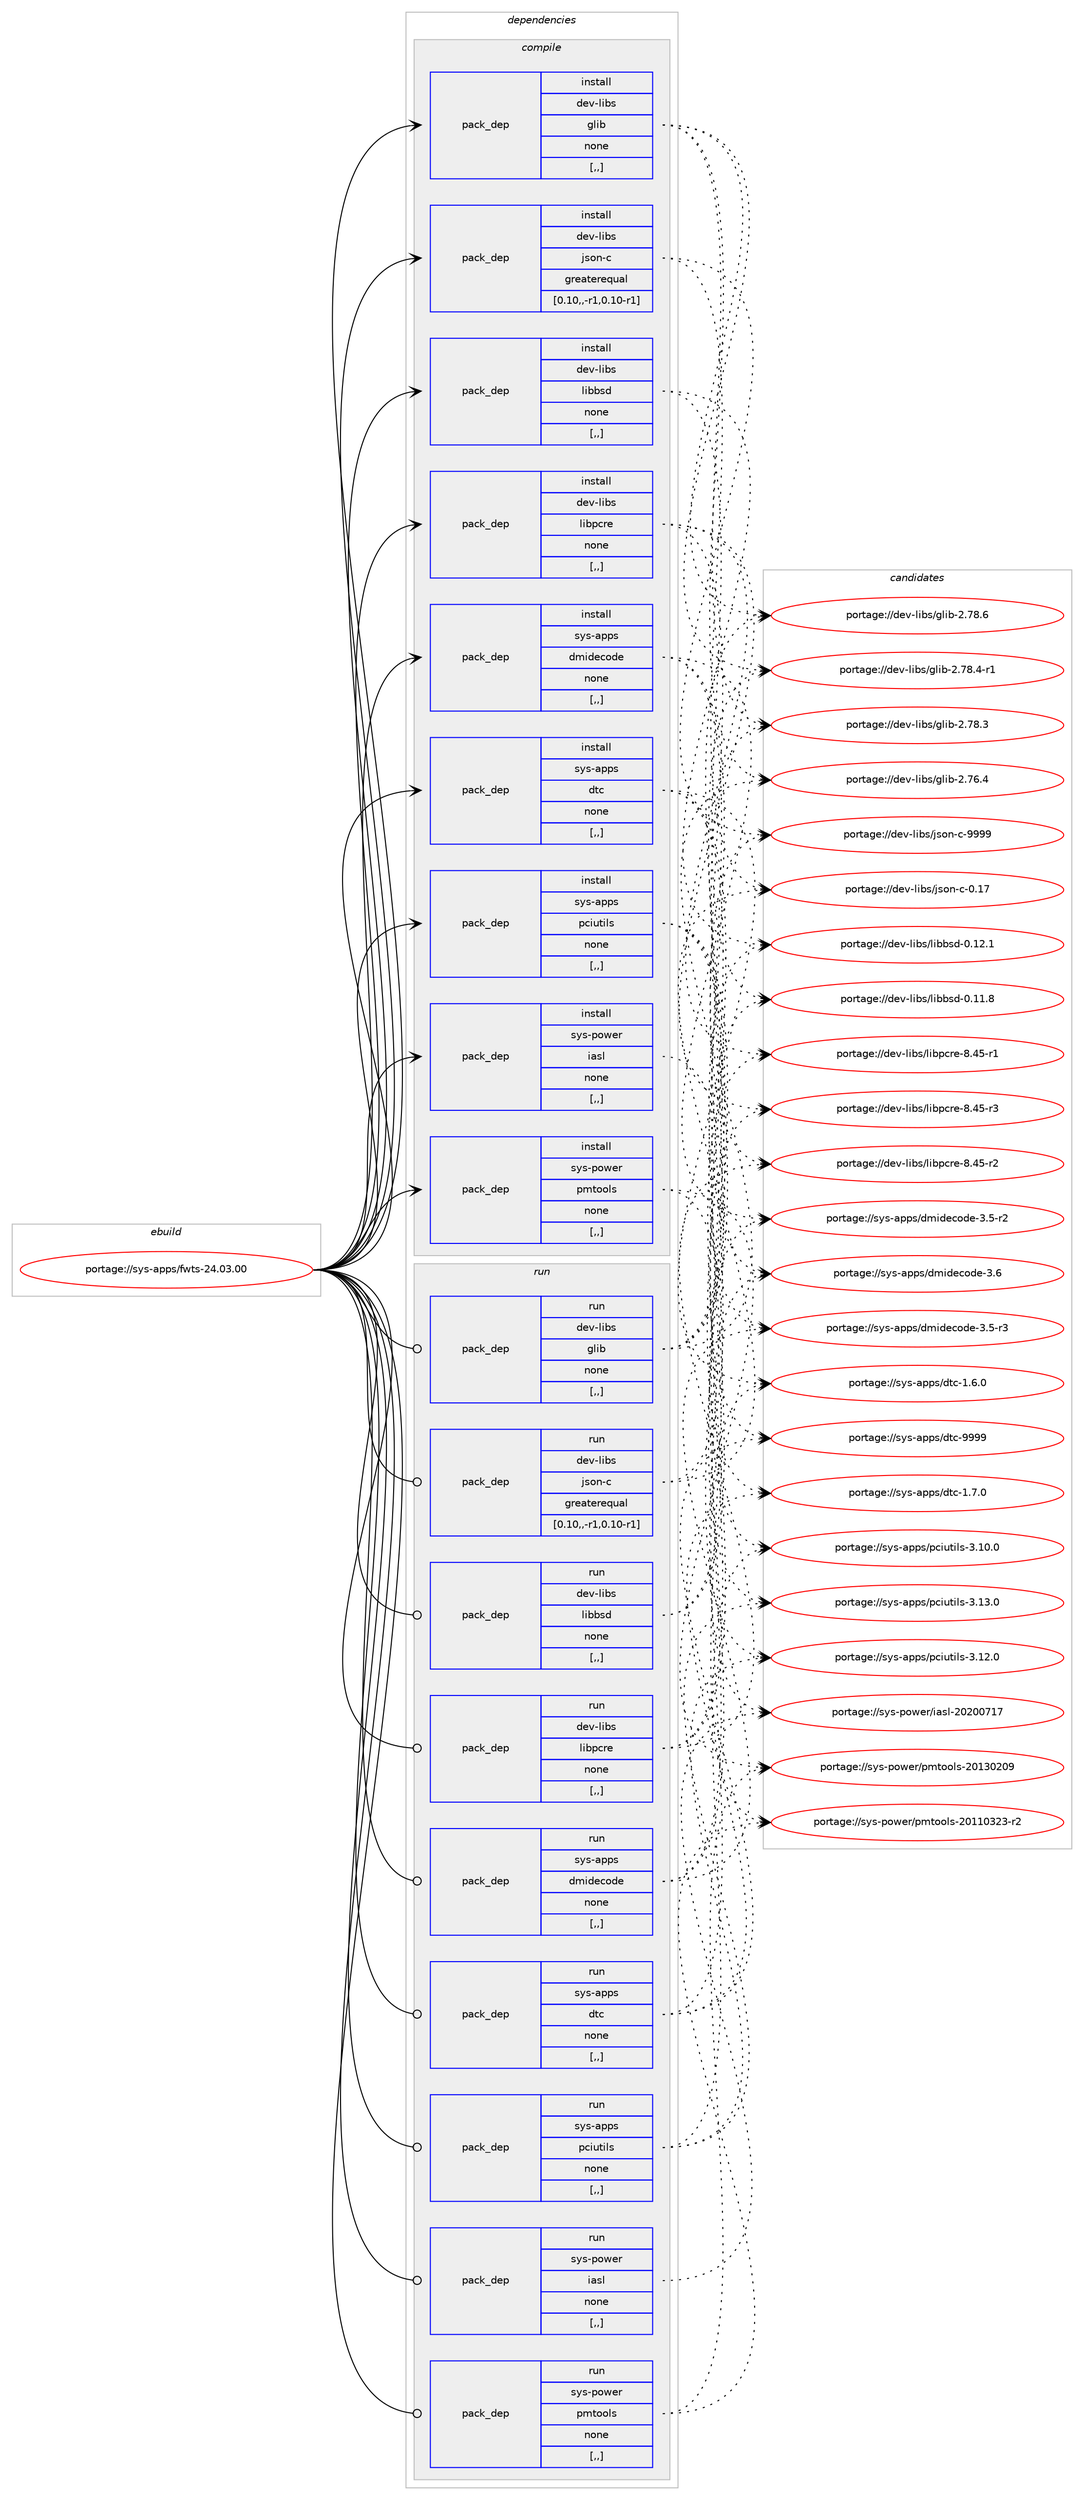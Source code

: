 digraph prolog {

# *************
# Graph options
# *************

newrank=true;
concentrate=true;
compound=true;
graph [rankdir=LR,fontname=Helvetica,fontsize=10,ranksep=1.5];#, ranksep=2.5, nodesep=0.2];
edge  [arrowhead=vee];
node  [fontname=Helvetica,fontsize=10];

# **********
# The ebuild
# **********

subgraph cluster_leftcol {
color=gray;
label=<<i>ebuild</i>>;
id [label="portage://sys-apps/fwts-24.03.00", color=red, width=4, href="../sys-apps/fwts-24.03.00.svg"];
}

# ****************
# The dependencies
# ****************

subgraph cluster_midcol {
color=gray;
label=<<i>dependencies</i>>;
subgraph cluster_compile {
fillcolor="#eeeeee";
style=filled;
label=<<i>compile</i>>;
subgraph pack306190 {
dependency420099 [label=<<TABLE BORDER="0" CELLBORDER="1" CELLSPACING="0" CELLPADDING="4" WIDTH="220"><TR><TD ROWSPAN="6" CELLPADDING="30">pack_dep</TD></TR><TR><TD WIDTH="110">install</TD></TR><TR><TD>dev-libs</TD></TR><TR><TD>glib</TD></TR><TR><TD>none</TD></TR><TR><TD>[,,]</TD></TR></TABLE>>, shape=none, color=blue];
}
id:e -> dependency420099:w [weight=20,style="solid",arrowhead="vee"];
subgraph pack306191 {
dependency420100 [label=<<TABLE BORDER="0" CELLBORDER="1" CELLSPACING="0" CELLPADDING="4" WIDTH="220"><TR><TD ROWSPAN="6" CELLPADDING="30">pack_dep</TD></TR><TR><TD WIDTH="110">install</TD></TR><TR><TD>dev-libs</TD></TR><TR><TD>json-c</TD></TR><TR><TD>greaterequal</TD></TR><TR><TD>[0.10,,-r1,0.10-r1]</TD></TR></TABLE>>, shape=none, color=blue];
}
id:e -> dependency420100:w [weight=20,style="solid",arrowhead="vee"];
subgraph pack306192 {
dependency420101 [label=<<TABLE BORDER="0" CELLBORDER="1" CELLSPACING="0" CELLPADDING="4" WIDTH="220"><TR><TD ROWSPAN="6" CELLPADDING="30">pack_dep</TD></TR><TR><TD WIDTH="110">install</TD></TR><TR><TD>dev-libs</TD></TR><TR><TD>libbsd</TD></TR><TR><TD>none</TD></TR><TR><TD>[,,]</TD></TR></TABLE>>, shape=none, color=blue];
}
id:e -> dependency420101:w [weight=20,style="solid",arrowhead="vee"];
subgraph pack306193 {
dependency420102 [label=<<TABLE BORDER="0" CELLBORDER="1" CELLSPACING="0" CELLPADDING="4" WIDTH="220"><TR><TD ROWSPAN="6" CELLPADDING="30">pack_dep</TD></TR><TR><TD WIDTH="110">install</TD></TR><TR><TD>dev-libs</TD></TR><TR><TD>libpcre</TD></TR><TR><TD>none</TD></TR><TR><TD>[,,]</TD></TR></TABLE>>, shape=none, color=blue];
}
id:e -> dependency420102:w [weight=20,style="solid",arrowhead="vee"];
subgraph pack306194 {
dependency420103 [label=<<TABLE BORDER="0" CELLBORDER="1" CELLSPACING="0" CELLPADDING="4" WIDTH="220"><TR><TD ROWSPAN="6" CELLPADDING="30">pack_dep</TD></TR><TR><TD WIDTH="110">install</TD></TR><TR><TD>sys-apps</TD></TR><TR><TD>dmidecode</TD></TR><TR><TD>none</TD></TR><TR><TD>[,,]</TD></TR></TABLE>>, shape=none, color=blue];
}
id:e -> dependency420103:w [weight=20,style="solid",arrowhead="vee"];
subgraph pack306195 {
dependency420104 [label=<<TABLE BORDER="0" CELLBORDER="1" CELLSPACING="0" CELLPADDING="4" WIDTH="220"><TR><TD ROWSPAN="6" CELLPADDING="30">pack_dep</TD></TR><TR><TD WIDTH="110">install</TD></TR><TR><TD>sys-apps</TD></TR><TR><TD>dtc</TD></TR><TR><TD>none</TD></TR><TR><TD>[,,]</TD></TR></TABLE>>, shape=none, color=blue];
}
id:e -> dependency420104:w [weight=20,style="solid",arrowhead="vee"];
subgraph pack306196 {
dependency420105 [label=<<TABLE BORDER="0" CELLBORDER="1" CELLSPACING="0" CELLPADDING="4" WIDTH="220"><TR><TD ROWSPAN="6" CELLPADDING="30">pack_dep</TD></TR><TR><TD WIDTH="110">install</TD></TR><TR><TD>sys-apps</TD></TR><TR><TD>pciutils</TD></TR><TR><TD>none</TD></TR><TR><TD>[,,]</TD></TR></TABLE>>, shape=none, color=blue];
}
id:e -> dependency420105:w [weight=20,style="solid",arrowhead="vee"];
subgraph pack306197 {
dependency420106 [label=<<TABLE BORDER="0" CELLBORDER="1" CELLSPACING="0" CELLPADDING="4" WIDTH="220"><TR><TD ROWSPAN="6" CELLPADDING="30">pack_dep</TD></TR><TR><TD WIDTH="110">install</TD></TR><TR><TD>sys-power</TD></TR><TR><TD>iasl</TD></TR><TR><TD>none</TD></TR><TR><TD>[,,]</TD></TR></TABLE>>, shape=none, color=blue];
}
id:e -> dependency420106:w [weight=20,style="solid",arrowhead="vee"];
subgraph pack306198 {
dependency420107 [label=<<TABLE BORDER="0" CELLBORDER="1" CELLSPACING="0" CELLPADDING="4" WIDTH="220"><TR><TD ROWSPAN="6" CELLPADDING="30">pack_dep</TD></TR><TR><TD WIDTH="110">install</TD></TR><TR><TD>sys-power</TD></TR><TR><TD>pmtools</TD></TR><TR><TD>none</TD></TR><TR><TD>[,,]</TD></TR></TABLE>>, shape=none, color=blue];
}
id:e -> dependency420107:w [weight=20,style="solid",arrowhead="vee"];
}
subgraph cluster_compileandrun {
fillcolor="#eeeeee";
style=filled;
label=<<i>compile and run</i>>;
}
subgraph cluster_run {
fillcolor="#eeeeee";
style=filled;
label=<<i>run</i>>;
subgraph pack306199 {
dependency420108 [label=<<TABLE BORDER="0" CELLBORDER="1" CELLSPACING="0" CELLPADDING="4" WIDTH="220"><TR><TD ROWSPAN="6" CELLPADDING="30">pack_dep</TD></TR><TR><TD WIDTH="110">run</TD></TR><TR><TD>dev-libs</TD></TR><TR><TD>glib</TD></TR><TR><TD>none</TD></TR><TR><TD>[,,]</TD></TR></TABLE>>, shape=none, color=blue];
}
id:e -> dependency420108:w [weight=20,style="solid",arrowhead="odot"];
subgraph pack306200 {
dependency420109 [label=<<TABLE BORDER="0" CELLBORDER="1" CELLSPACING="0" CELLPADDING="4" WIDTH="220"><TR><TD ROWSPAN="6" CELLPADDING="30">pack_dep</TD></TR><TR><TD WIDTH="110">run</TD></TR><TR><TD>dev-libs</TD></TR><TR><TD>json-c</TD></TR><TR><TD>greaterequal</TD></TR><TR><TD>[0.10,,-r1,0.10-r1]</TD></TR></TABLE>>, shape=none, color=blue];
}
id:e -> dependency420109:w [weight=20,style="solid",arrowhead="odot"];
subgraph pack306201 {
dependency420110 [label=<<TABLE BORDER="0" CELLBORDER="1" CELLSPACING="0" CELLPADDING="4" WIDTH="220"><TR><TD ROWSPAN="6" CELLPADDING="30">pack_dep</TD></TR><TR><TD WIDTH="110">run</TD></TR><TR><TD>dev-libs</TD></TR><TR><TD>libbsd</TD></TR><TR><TD>none</TD></TR><TR><TD>[,,]</TD></TR></TABLE>>, shape=none, color=blue];
}
id:e -> dependency420110:w [weight=20,style="solid",arrowhead="odot"];
subgraph pack306202 {
dependency420111 [label=<<TABLE BORDER="0" CELLBORDER="1" CELLSPACING="0" CELLPADDING="4" WIDTH="220"><TR><TD ROWSPAN="6" CELLPADDING="30">pack_dep</TD></TR><TR><TD WIDTH="110">run</TD></TR><TR><TD>dev-libs</TD></TR><TR><TD>libpcre</TD></TR><TR><TD>none</TD></TR><TR><TD>[,,]</TD></TR></TABLE>>, shape=none, color=blue];
}
id:e -> dependency420111:w [weight=20,style="solid",arrowhead="odot"];
subgraph pack306203 {
dependency420112 [label=<<TABLE BORDER="0" CELLBORDER="1" CELLSPACING="0" CELLPADDING="4" WIDTH="220"><TR><TD ROWSPAN="6" CELLPADDING="30">pack_dep</TD></TR><TR><TD WIDTH="110">run</TD></TR><TR><TD>sys-apps</TD></TR><TR><TD>dmidecode</TD></TR><TR><TD>none</TD></TR><TR><TD>[,,]</TD></TR></TABLE>>, shape=none, color=blue];
}
id:e -> dependency420112:w [weight=20,style="solid",arrowhead="odot"];
subgraph pack306204 {
dependency420113 [label=<<TABLE BORDER="0" CELLBORDER="1" CELLSPACING="0" CELLPADDING="4" WIDTH="220"><TR><TD ROWSPAN="6" CELLPADDING="30">pack_dep</TD></TR><TR><TD WIDTH="110">run</TD></TR><TR><TD>sys-apps</TD></TR><TR><TD>dtc</TD></TR><TR><TD>none</TD></TR><TR><TD>[,,]</TD></TR></TABLE>>, shape=none, color=blue];
}
id:e -> dependency420113:w [weight=20,style="solid",arrowhead="odot"];
subgraph pack306205 {
dependency420114 [label=<<TABLE BORDER="0" CELLBORDER="1" CELLSPACING="0" CELLPADDING="4" WIDTH="220"><TR><TD ROWSPAN="6" CELLPADDING="30">pack_dep</TD></TR><TR><TD WIDTH="110">run</TD></TR><TR><TD>sys-apps</TD></TR><TR><TD>pciutils</TD></TR><TR><TD>none</TD></TR><TR><TD>[,,]</TD></TR></TABLE>>, shape=none, color=blue];
}
id:e -> dependency420114:w [weight=20,style="solid",arrowhead="odot"];
subgraph pack306206 {
dependency420115 [label=<<TABLE BORDER="0" CELLBORDER="1" CELLSPACING="0" CELLPADDING="4" WIDTH="220"><TR><TD ROWSPAN="6" CELLPADDING="30">pack_dep</TD></TR><TR><TD WIDTH="110">run</TD></TR><TR><TD>sys-power</TD></TR><TR><TD>iasl</TD></TR><TR><TD>none</TD></TR><TR><TD>[,,]</TD></TR></TABLE>>, shape=none, color=blue];
}
id:e -> dependency420115:w [weight=20,style="solid",arrowhead="odot"];
subgraph pack306207 {
dependency420116 [label=<<TABLE BORDER="0" CELLBORDER="1" CELLSPACING="0" CELLPADDING="4" WIDTH="220"><TR><TD ROWSPAN="6" CELLPADDING="30">pack_dep</TD></TR><TR><TD WIDTH="110">run</TD></TR><TR><TD>sys-power</TD></TR><TR><TD>pmtools</TD></TR><TR><TD>none</TD></TR><TR><TD>[,,]</TD></TR></TABLE>>, shape=none, color=blue];
}
id:e -> dependency420116:w [weight=20,style="solid",arrowhead="odot"];
}
}

# **************
# The candidates
# **************

subgraph cluster_choices {
rank=same;
color=gray;
label=<<i>candidates</i>>;

subgraph choice306190 {
color=black;
nodesep=1;
choice1001011184510810598115471031081059845504655564654 [label="portage://dev-libs/glib-2.78.6", color=red, width=4,href="../dev-libs/glib-2.78.6.svg"];
choice10010111845108105981154710310810598455046555646524511449 [label="portage://dev-libs/glib-2.78.4-r1", color=red, width=4,href="../dev-libs/glib-2.78.4-r1.svg"];
choice1001011184510810598115471031081059845504655564651 [label="portage://dev-libs/glib-2.78.3", color=red, width=4,href="../dev-libs/glib-2.78.3.svg"];
choice1001011184510810598115471031081059845504655544652 [label="portage://dev-libs/glib-2.76.4", color=red, width=4,href="../dev-libs/glib-2.76.4.svg"];
dependency420099:e -> choice1001011184510810598115471031081059845504655564654:w [style=dotted,weight="100"];
dependency420099:e -> choice10010111845108105981154710310810598455046555646524511449:w [style=dotted,weight="100"];
dependency420099:e -> choice1001011184510810598115471031081059845504655564651:w [style=dotted,weight="100"];
dependency420099:e -> choice1001011184510810598115471031081059845504655544652:w [style=dotted,weight="100"];
}
subgraph choice306191 {
color=black;
nodesep=1;
choice10010111845108105981154710611511111045994557575757 [label="portage://dev-libs/json-c-9999", color=red, width=4,href="../dev-libs/json-c-9999.svg"];
choice10010111845108105981154710611511111045994548464955 [label="portage://dev-libs/json-c-0.17", color=red, width=4,href="../dev-libs/json-c-0.17.svg"];
dependency420100:e -> choice10010111845108105981154710611511111045994557575757:w [style=dotted,weight="100"];
dependency420100:e -> choice10010111845108105981154710611511111045994548464955:w [style=dotted,weight="100"];
}
subgraph choice306192 {
color=black;
nodesep=1;
choice100101118451081059811547108105989811510045484649504649 [label="portage://dev-libs/libbsd-0.12.1", color=red, width=4,href="../dev-libs/libbsd-0.12.1.svg"];
choice100101118451081059811547108105989811510045484649494656 [label="portage://dev-libs/libbsd-0.11.8", color=red, width=4,href="../dev-libs/libbsd-0.11.8.svg"];
dependency420101:e -> choice100101118451081059811547108105989811510045484649504649:w [style=dotted,weight="100"];
dependency420101:e -> choice100101118451081059811547108105989811510045484649494656:w [style=dotted,weight="100"];
}
subgraph choice306193 {
color=black;
nodesep=1;
choice100101118451081059811547108105981129911410145564652534511451 [label="portage://dev-libs/libpcre-8.45-r3", color=red, width=4,href="../dev-libs/libpcre-8.45-r3.svg"];
choice100101118451081059811547108105981129911410145564652534511450 [label="portage://dev-libs/libpcre-8.45-r2", color=red, width=4,href="../dev-libs/libpcre-8.45-r2.svg"];
choice100101118451081059811547108105981129911410145564652534511449 [label="portage://dev-libs/libpcre-8.45-r1", color=red, width=4,href="../dev-libs/libpcre-8.45-r1.svg"];
dependency420102:e -> choice100101118451081059811547108105981129911410145564652534511451:w [style=dotted,weight="100"];
dependency420102:e -> choice100101118451081059811547108105981129911410145564652534511450:w [style=dotted,weight="100"];
dependency420102:e -> choice100101118451081059811547108105981129911410145564652534511449:w [style=dotted,weight="100"];
}
subgraph choice306194 {
color=black;
nodesep=1;
choice1151211154597112112115471001091051001019911110010145514654 [label="portage://sys-apps/dmidecode-3.6", color=red, width=4,href="../sys-apps/dmidecode-3.6.svg"];
choice11512111545971121121154710010910510010199111100101455146534511451 [label="portage://sys-apps/dmidecode-3.5-r3", color=red, width=4,href="../sys-apps/dmidecode-3.5-r3.svg"];
choice11512111545971121121154710010910510010199111100101455146534511450 [label="portage://sys-apps/dmidecode-3.5-r2", color=red, width=4,href="../sys-apps/dmidecode-3.5-r2.svg"];
dependency420103:e -> choice1151211154597112112115471001091051001019911110010145514654:w [style=dotted,weight="100"];
dependency420103:e -> choice11512111545971121121154710010910510010199111100101455146534511451:w [style=dotted,weight="100"];
dependency420103:e -> choice11512111545971121121154710010910510010199111100101455146534511450:w [style=dotted,weight="100"];
}
subgraph choice306195 {
color=black;
nodesep=1;
choice115121115459711211211547100116994557575757 [label="portage://sys-apps/dtc-9999", color=red, width=4,href="../sys-apps/dtc-9999.svg"];
choice11512111545971121121154710011699454946554648 [label="portage://sys-apps/dtc-1.7.0", color=red, width=4,href="../sys-apps/dtc-1.7.0.svg"];
choice11512111545971121121154710011699454946544648 [label="portage://sys-apps/dtc-1.6.0", color=red, width=4,href="../sys-apps/dtc-1.6.0.svg"];
dependency420104:e -> choice115121115459711211211547100116994557575757:w [style=dotted,weight="100"];
dependency420104:e -> choice11512111545971121121154710011699454946554648:w [style=dotted,weight="100"];
dependency420104:e -> choice11512111545971121121154710011699454946544648:w [style=dotted,weight="100"];
}
subgraph choice306196 {
color=black;
nodesep=1;
choice1151211154597112112115471129910511711610510811545514649514648 [label="portage://sys-apps/pciutils-3.13.0", color=red, width=4,href="../sys-apps/pciutils-3.13.0.svg"];
choice1151211154597112112115471129910511711610510811545514649504648 [label="portage://sys-apps/pciutils-3.12.0", color=red, width=4,href="../sys-apps/pciutils-3.12.0.svg"];
choice1151211154597112112115471129910511711610510811545514649484648 [label="portage://sys-apps/pciutils-3.10.0", color=red, width=4,href="../sys-apps/pciutils-3.10.0.svg"];
dependency420105:e -> choice1151211154597112112115471129910511711610510811545514649514648:w [style=dotted,weight="100"];
dependency420105:e -> choice1151211154597112112115471129910511711610510811545514649504648:w [style=dotted,weight="100"];
dependency420105:e -> choice1151211154597112112115471129910511711610510811545514649484648:w [style=dotted,weight="100"];
}
subgraph choice306197 {
color=black;
nodesep=1;
choice115121115451121111191011144710597115108455048504848554955 [label="portage://sys-power/iasl-20200717", color=red, width=4,href="../sys-power/iasl-20200717.svg"];
dependency420106:e -> choice115121115451121111191011144710597115108455048504848554955:w [style=dotted,weight="100"];
}
subgraph choice306198 {
color=black;
nodesep=1;
choice1151211154511211111910111447112109116111111108115455048495148504857 [label="portage://sys-power/pmtools-20130209", color=red, width=4,href="../sys-power/pmtools-20130209.svg"];
choice11512111545112111119101114471121091161111111081154550484949485150514511450 [label="portage://sys-power/pmtools-20110323-r2", color=red, width=4,href="../sys-power/pmtools-20110323-r2.svg"];
dependency420107:e -> choice1151211154511211111910111447112109116111111108115455048495148504857:w [style=dotted,weight="100"];
dependency420107:e -> choice11512111545112111119101114471121091161111111081154550484949485150514511450:w [style=dotted,weight="100"];
}
subgraph choice306199 {
color=black;
nodesep=1;
choice1001011184510810598115471031081059845504655564654 [label="portage://dev-libs/glib-2.78.6", color=red, width=4,href="../dev-libs/glib-2.78.6.svg"];
choice10010111845108105981154710310810598455046555646524511449 [label="portage://dev-libs/glib-2.78.4-r1", color=red, width=4,href="../dev-libs/glib-2.78.4-r1.svg"];
choice1001011184510810598115471031081059845504655564651 [label="portage://dev-libs/glib-2.78.3", color=red, width=4,href="../dev-libs/glib-2.78.3.svg"];
choice1001011184510810598115471031081059845504655544652 [label="portage://dev-libs/glib-2.76.4", color=red, width=4,href="../dev-libs/glib-2.76.4.svg"];
dependency420108:e -> choice1001011184510810598115471031081059845504655564654:w [style=dotted,weight="100"];
dependency420108:e -> choice10010111845108105981154710310810598455046555646524511449:w [style=dotted,weight="100"];
dependency420108:e -> choice1001011184510810598115471031081059845504655564651:w [style=dotted,weight="100"];
dependency420108:e -> choice1001011184510810598115471031081059845504655544652:w [style=dotted,weight="100"];
}
subgraph choice306200 {
color=black;
nodesep=1;
choice10010111845108105981154710611511111045994557575757 [label="portage://dev-libs/json-c-9999", color=red, width=4,href="../dev-libs/json-c-9999.svg"];
choice10010111845108105981154710611511111045994548464955 [label="portage://dev-libs/json-c-0.17", color=red, width=4,href="../dev-libs/json-c-0.17.svg"];
dependency420109:e -> choice10010111845108105981154710611511111045994557575757:w [style=dotted,weight="100"];
dependency420109:e -> choice10010111845108105981154710611511111045994548464955:w [style=dotted,weight="100"];
}
subgraph choice306201 {
color=black;
nodesep=1;
choice100101118451081059811547108105989811510045484649504649 [label="portage://dev-libs/libbsd-0.12.1", color=red, width=4,href="../dev-libs/libbsd-0.12.1.svg"];
choice100101118451081059811547108105989811510045484649494656 [label="portage://dev-libs/libbsd-0.11.8", color=red, width=4,href="../dev-libs/libbsd-0.11.8.svg"];
dependency420110:e -> choice100101118451081059811547108105989811510045484649504649:w [style=dotted,weight="100"];
dependency420110:e -> choice100101118451081059811547108105989811510045484649494656:w [style=dotted,weight="100"];
}
subgraph choice306202 {
color=black;
nodesep=1;
choice100101118451081059811547108105981129911410145564652534511451 [label="portage://dev-libs/libpcre-8.45-r3", color=red, width=4,href="../dev-libs/libpcre-8.45-r3.svg"];
choice100101118451081059811547108105981129911410145564652534511450 [label="portage://dev-libs/libpcre-8.45-r2", color=red, width=4,href="../dev-libs/libpcre-8.45-r2.svg"];
choice100101118451081059811547108105981129911410145564652534511449 [label="portage://dev-libs/libpcre-8.45-r1", color=red, width=4,href="../dev-libs/libpcre-8.45-r1.svg"];
dependency420111:e -> choice100101118451081059811547108105981129911410145564652534511451:w [style=dotted,weight="100"];
dependency420111:e -> choice100101118451081059811547108105981129911410145564652534511450:w [style=dotted,weight="100"];
dependency420111:e -> choice100101118451081059811547108105981129911410145564652534511449:w [style=dotted,weight="100"];
}
subgraph choice306203 {
color=black;
nodesep=1;
choice1151211154597112112115471001091051001019911110010145514654 [label="portage://sys-apps/dmidecode-3.6", color=red, width=4,href="../sys-apps/dmidecode-3.6.svg"];
choice11512111545971121121154710010910510010199111100101455146534511451 [label="portage://sys-apps/dmidecode-3.5-r3", color=red, width=4,href="../sys-apps/dmidecode-3.5-r3.svg"];
choice11512111545971121121154710010910510010199111100101455146534511450 [label="portage://sys-apps/dmidecode-3.5-r2", color=red, width=4,href="../sys-apps/dmidecode-3.5-r2.svg"];
dependency420112:e -> choice1151211154597112112115471001091051001019911110010145514654:w [style=dotted,weight="100"];
dependency420112:e -> choice11512111545971121121154710010910510010199111100101455146534511451:w [style=dotted,weight="100"];
dependency420112:e -> choice11512111545971121121154710010910510010199111100101455146534511450:w [style=dotted,weight="100"];
}
subgraph choice306204 {
color=black;
nodesep=1;
choice115121115459711211211547100116994557575757 [label="portage://sys-apps/dtc-9999", color=red, width=4,href="../sys-apps/dtc-9999.svg"];
choice11512111545971121121154710011699454946554648 [label="portage://sys-apps/dtc-1.7.0", color=red, width=4,href="../sys-apps/dtc-1.7.0.svg"];
choice11512111545971121121154710011699454946544648 [label="portage://sys-apps/dtc-1.6.0", color=red, width=4,href="../sys-apps/dtc-1.6.0.svg"];
dependency420113:e -> choice115121115459711211211547100116994557575757:w [style=dotted,weight="100"];
dependency420113:e -> choice11512111545971121121154710011699454946554648:w [style=dotted,weight="100"];
dependency420113:e -> choice11512111545971121121154710011699454946544648:w [style=dotted,weight="100"];
}
subgraph choice306205 {
color=black;
nodesep=1;
choice1151211154597112112115471129910511711610510811545514649514648 [label="portage://sys-apps/pciutils-3.13.0", color=red, width=4,href="../sys-apps/pciutils-3.13.0.svg"];
choice1151211154597112112115471129910511711610510811545514649504648 [label="portage://sys-apps/pciutils-3.12.0", color=red, width=4,href="../sys-apps/pciutils-3.12.0.svg"];
choice1151211154597112112115471129910511711610510811545514649484648 [label="portage://sys-apps/pciutils-3.10.0", color=red, width=4,href="../sys-apps/pciutils-3.10.0.svg"];
dependency420114:e -> choice1151211154597112112115471129910511711610510811545514649514648:w [style=dotted,weight="100"];
dependency420114:e -> choice1151211154597112112115471129910511711610510811545514649504648:w [style=dotted,weight="100"];
dependency420114:e -> choice1151211154597112112115471129910511711610510811545514649484648:w [style=dotted,weight="100"];
}
subgraph choice306206 {
color=black;
nodesep=1;
choice115121115451121111191011144710597115108455048504848554955 [label="portage://sys-power/iasl-20200717", color=red, width=4,href="../sys-power/iasl-20200717.svg"];
dependency420115:e -> choice115121115451121111191011144710597115108455048504848554955:w [style=dotted,weight="100"];
}
subgraph choice306207 {
color=black;
nodesep=1;
choice1151211154511211111910111447112109116111111108115455048495148504857 [label="portage://sys-power/pmtools-20130209", color=red, width=4,href="../sys-power/pmtools-20130209.svg"];
choice11512111545112111119101114471121091161111111081154550484949485150514511450 [label="portage://sys-power/pmtools-20110323-r2", color=red, width=4,href="../sys-power/pmtools-20110323-r2.svg"];
dependency420116:e -> choice1151211154511211111910111447112109116111111108115455048495148504857:w [style=dotted,weight="100"];
dependency420116:e -> choice11512111545112111119101114471121091161111111081154550484949485150514511450:w [style=dotted,weight="100"];
}
}

}
